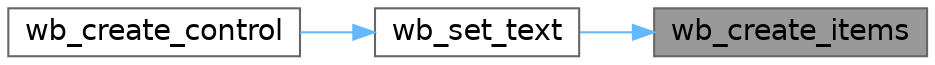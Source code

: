 digraph "wb_create_items"
{
 // LATEX_PDF_SIZE
  bgcolor="transparent";
  edge [fontname=Helvetica,fontsize=14,labelfontname=Helvetica,labelfontsize=14];
  node [fontname=Helvetica,fontsize=14,shape=box,height=0.2,width=0.4];
  rankdir="RL";
  Node1 [id="Node000001",label="wb_create_items",height=0.2,width=0.4,color="gray40", fillcolor="grey60", style="filled", fontcolor="black",tooltip=" "];
  Node1 -> Node2 [id="edge1_Node000001_Node000002",dir="back",color="steelblue1",style="solid",tooltip=" "];
  Node2 [id="Node000002",label="wb_set_text",height=0.2,width=0.4,color="grey40", fillcolor="white", style="filled",URL="$de/def/wb__windows_8inc_8php.html#a3f40a83a1c5481ff5b8955952a659041",tooltip=" "];
  Node2 -> Node3 [id="edge2_Node000002_Node000003",dir="back",color="steelblue1",style="solid",tooltip=" "];
  Node3 [id="Node000003",label="wb_create_control",height=0.2,width=0.4,color="grey40", fillcolor="white", style="filled",URL="$de/def/wb__windows_8inc_8php.html#ac030b72a95062b6bcd738351275aff02",tooltip=" "];
}

